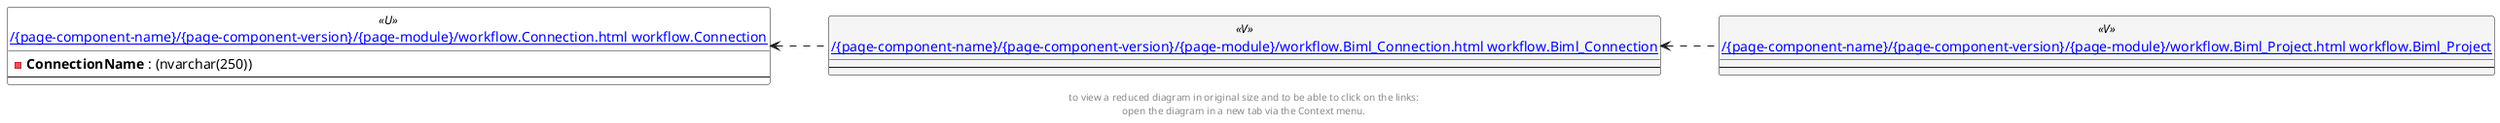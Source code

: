 @startuml
left to right direction
'top to bottom direction
hide circle
'avoide "." issues:
set namespaceSeparator none


skinparam class {
  BackgroundColor White
  BackgroundColor<<FN>> Yellow
  BackgroundColor<<FS>> Yellow
  BackgroundColor<<FT>> LightGray
  BackgroundColor<<IF>> Yellow
  BackgroundColor<<IS>> Yellow
  BackgroundColor<<P>> Aqua
  BackgroundColor<<PC>> Aqua
  BackgroundColor<<SN>> Yellow
  BackgroundColor<<SO>> SlateBlue
  BackgroundColor<<TF>> LightGray
  BackgroundColor<<TR>> Tomato
  BackgroundColor<<U>> White
  BackgroundColor<<V>> WhiteSmoke
  BackgroundColor<<X>> Aqua
}


entity "[[{site-url}/{page-component-name}/{page-component-version}/{page-module}/workflow.Biml_Connection.html workflow.Biml_Connection]]" as workflow.Biml_Connection << V >> {
  --
}

entity "[[{site-url}/{page-component-name}/{page-component-version}/{page-module}/workflow.Biml_Project.html workflow.Biml_Project]]" as workflow.Biml_Project << V >> {
  --
}

entity "[[{site-url}/{page-component-name}/{page-component-version}/{page-module}/workflow.Connection.html workflow.Connection]]" as workflow.Connection << U >> {
  - **ConnectionName** : (nvarchar(250))
  --
}

workflow.Biml_Connection <.. workflow.Biml_Project
workflow.Connection <.. workflow.Biml_Connection
footer
to view a reduced diagram in original size and to be able to click on the links:
open the diagram in a new tab via the Context menu.
end footer

@enduml

